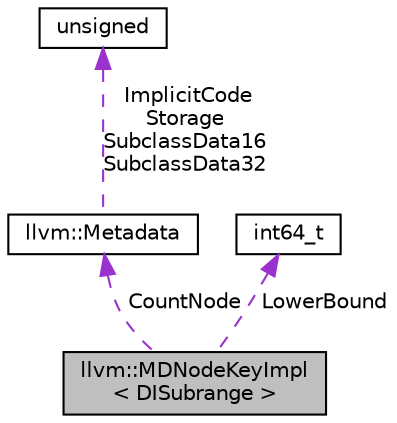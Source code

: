 digraph "llvm::MDNodeKeyImpl&lt; DISubrange &gt;"
{
 // LATEX_PDF_SIZE
  bgcolor="transparent";
  edge [fontname="Helvetica",fontsize="10",labelfontname="Helvetica",labelfontsize="10"];
  node [fontname="Helvetica",fontsize="10",shape="box"];
  Node1 [label="llvm::MDNodeKeyImpl\l\< DISubrange \>",height=0.2,width=0.4,color="black", fillcolor="grey75", style="filled", fontcolor="black",tooltip=" "];
  Node2 -> Node1 [dir="back",color="darkorchid3",fontsize="10",style="dashed",label=" CountNode" ,fontname="Helvetica"];
  Node2 [label="llvm::Metadata",height=0.2,width=0.4,color="black",URL="$classllvm_1_1Metadata.html",tooltip="Root of the metadata hierarchy."];
  Node3 -> Node2 [dir="back",color="darkorchid3",fontsize="10",style="dashed",label=" ImplicitCode\nStorage\nSubclassData16\nSubclassData32" ,fontname="Helvetica"];
  Node3 [label="unsigned",height=0.2,width=0.4,color="black",URL="$classunsigned.html",tooltip=" "];
  Node4 -> Node1 [dir="back",color="darkorchid3",fontsize="10",style="dashed",label=" LowerBound" ,fontname="Helvetica"];
  Node4 [label="int64_t",height=0.2,width=0.4,color="black",tooltip=" "];
}
